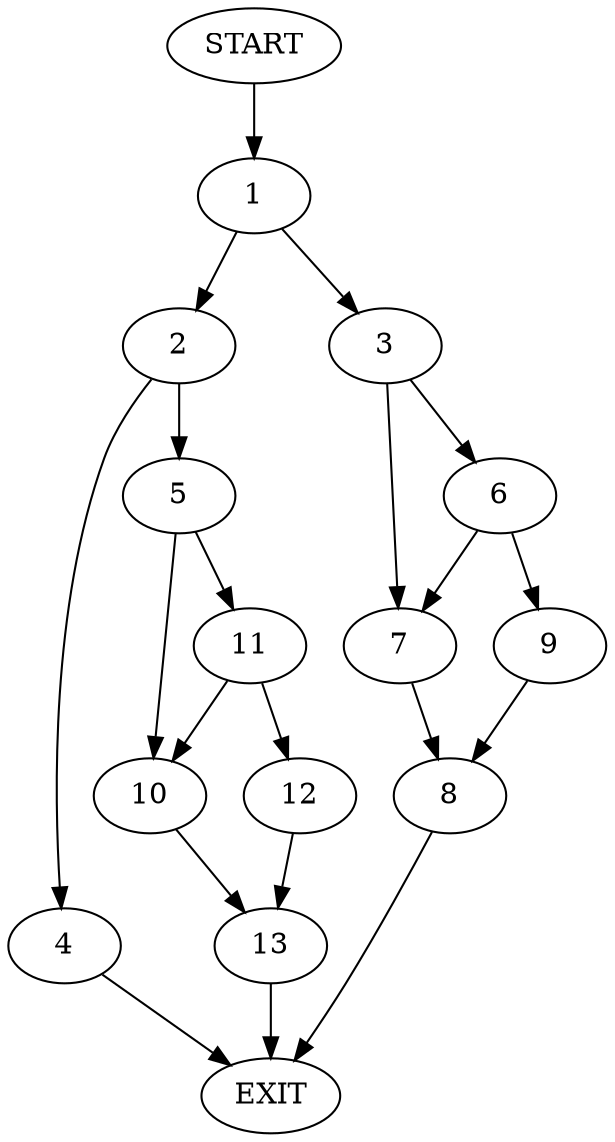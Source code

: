 digraph {
0 [label="START"]
14 [label="EXIT"]
0 -> 1
1 -> 2
1 -> 3
2 -> 4
2 -> 5
3 -> 6
3 -> 7
7 -> 8
6 -> 7
6 -> 9
9 -> 8
8 -> 14
4 -> 14
5 -> 10
5 -> 11
11 -> 12
11 -> 10
10 -> 13
12 -> 13
13 -> 14
}

